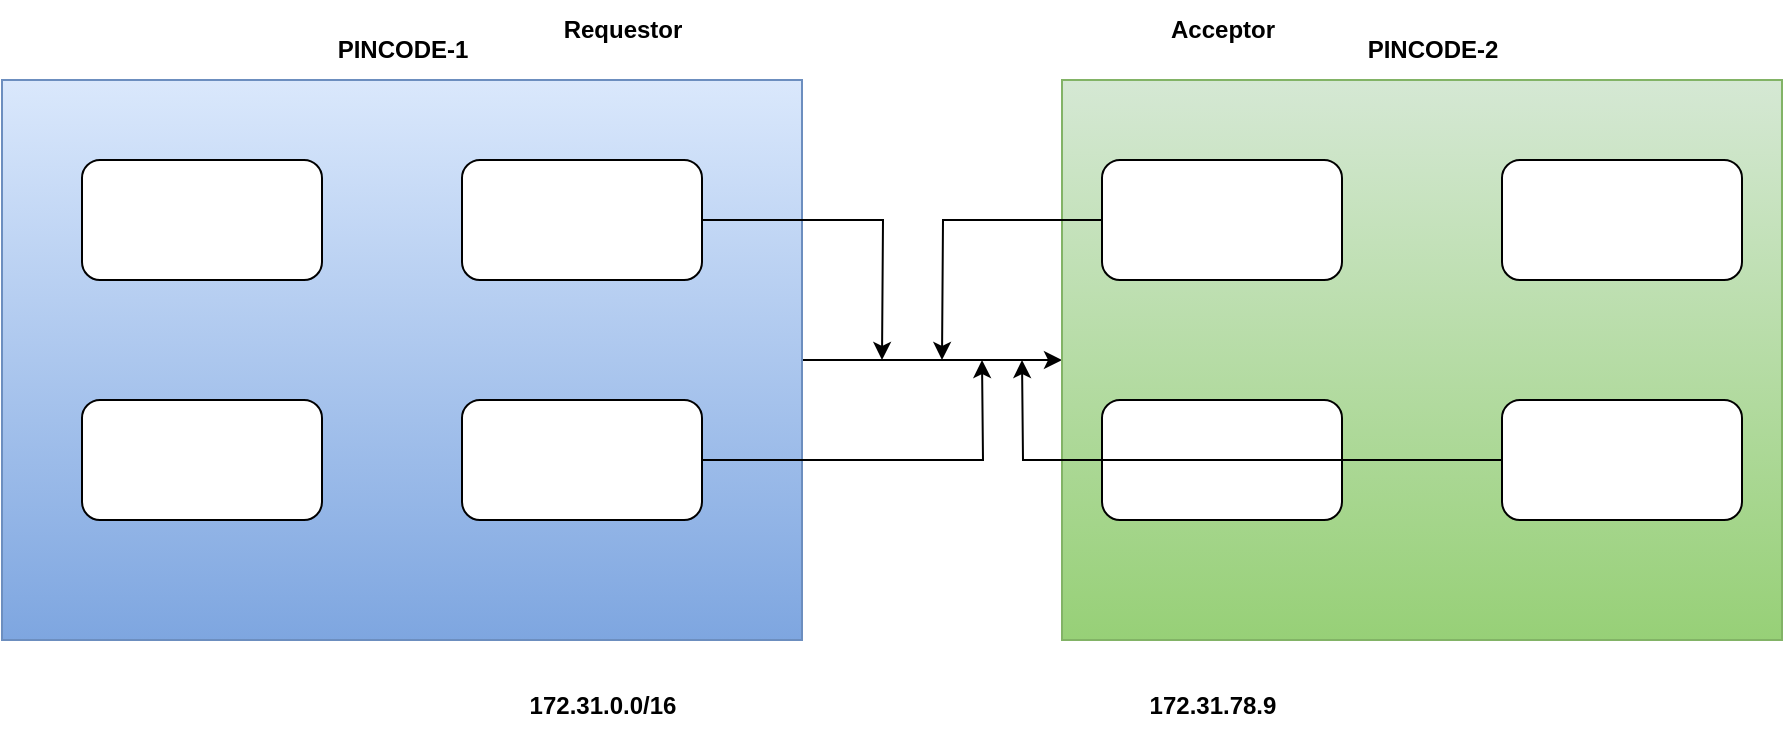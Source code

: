 <mxfile version="24.7.16">
  <diagram name="Page-1" id="jPD0wZZ7ZelV1zBl5TWo">
    <mxGraphModel dx="1050" dy="583" grid="1" gridSize="10" guides="1" tooltips="1" connect="1" arrows="1" fold="1" page="1" pageScale="1" pageWidth="850" pageHeight="1100" math="0" shadow="0">
      <root>
        <mxCell id="0" />
        <mxCell id="1" parent="0" />
        <mxCell id="LaAt23HZZE6vPGyiLLGw-12" style="edgeStyle=orthogonalEdgeStyle;rounded=0;orthogonalLoop=1;jettySize=auto;html=1;entryX=0;entryY=0.5;entryDx=0;entryDy=0;" edge="1" parent="1" source="LaAt23HZZE6vPGyiLLGw-1" target="LaAt23HZZE6vPGyiLLGw-2">
          <mxGeometry relative="1" as="geometry" />
        </mxCell>
        <mxCell id="LaAt23HZZE6vPGyiLLGw-1" value="" style="rounded=0;whiteSpace=wrap;html=1;fillColor=#dae8fc;gradientColor=#7ea6e0;strokeColor=#6c8ebf;" vertex="1" parent="1">
          <mxGeometry y="40" width="400" height="280" as="geometry" />
        </mxCell>
        <mxCell id="LaAt23HZZE6vPGyiLLGw-2" value="" style="rounded=0;whiteSpace=wrap;html=1;fillColor=#d5e8d4;gradientColor=#97d077;strokeColor=#82b366;" vertex="1" parent="1">
          <mxGeometry x="530" y="40" width="360" height="280" as="geometry" />
        </mxCell>
        <mxCell id="LaAt23HZZE6vPGyiLLGw-3" value="" style="rounded=1;whiteSpace=wrap;html=1;" vertex="1" parent="1">
          <mxGeometry x="40" y="80" width="120" height="60" as="geometry" />
        </mxCell>
        <mxCell id="LaAt23HZZE6vPGyiLLGw-4" value="" style="rounded=1;whiteSpace=wrap;html=1;" vertex="1" parent="1">
          <mxGeometry x="40" y="200" width="120" height="60" as="geometry" />
        </mxCell>
        <mxCell id="LaAt23HZZE6vPGyiLLGw-15" style="edgeStyle=orthogonalEdgeStyle;rounded=0;orthogonalLoop=1;jettySize=auto;html=1;" edge="1" parent="1" source="LaAt23HZZE6vPGyiLLGw-5">
          <mxGeometry relative="1" as="geometry">
            <mxPoint x="440" y="180" as="targetPoint" />
          </mxGeometry>
        </mxCell>
        <mxCell id="LaAt23HZZE6vPGyiLLGw-5" value="" style="rounded=1;whiteSpace=wrap;html=1;" vertex="1" parent="1">
          <mxGeometry x="230" y="80" width="120" height="60" as="geometry" />
        </mxCell>
        <mxCell id="LaAt23HZZE6vPGyiLLGw-16" style="edgeStyle=orthogonalEdgeStyle;rounded=0;orthogonalLoop=1;jettySize=auto;html=1;" edge="1" parent="1" source="LaAt23HZZE6vPGyiLLGw-6">
          <mxGeometry relative="1" as="geometry">
            <mxPoint x="490" y="180" as="targetPoint" />
          </mxGeometry>
        </mxCell>
        <mxCell id="LaAt23HZZE6vPGyiLLGw-6" value="" style="rounded=1;whiteSpace=wrap;html=1;" vertex="1" parent="1">
          <mxGeometry x="230" y="200" width="120" height="60" as="geometry" />
        </mxCell>
        <mxCell id="LaAt23HZZE6vPGyiLLGw-17" style="edgeStyle=orthogonalEdgeStyle;rounded=0;orthogonalLoop=1;jettySize=auto;html=1;" edge="1" parent="1" source="LaAt23HZZE6vPGyiLLGw-7">
          <mxGeometry relative="1" as="geometry">
            <mxPoint x="470" y="180" as="targetPoint" />
          </mxGeometry>
        </mxCell>
        <mxCell id="LaAt23HZZE6vPGyiLLGw-7" value="" style="rounded=1;whiteSpace=wrap;html=1;" vertex="1" parent="1">
          <mxGeometry x="550" y="80" width="120" height="60" as="geometry" />
        </mxCell>
        <mxCell id="LaAt23HZZE6vPGyiLLGw-8" value="" style="rounded=1;whiteSpace=wrap;html=1;" vertex="1" parent="1">
          <mxGeometry x="550" y="200" width="120" height="60" as="geometry" />
        </mxCell>
        <mxCell id="LaAt23HZZE6vPGyiLLGw-9" value="" style="rounded=1;whiteSpace=wrap;html=1;" vertex="1" parent="1">
          <mxGeometry x="750" y="80" width="120" height="60" as="geometry" />
        </mxCell>
        <mxCell id="LaAt23HZZE6vPGyiLLGw-18" style="edgeStyle=orthogonalEdgeStyle;rounded=0;orthogonalLoop=1;jettySize=auto;html=1;" edge="1" parent="1" source="LaAt23HZZE6vPGyiLLGw-10">
          <mxGeometry relative="1" as="geometry">
            <mxPoint x="510" y="180" as="targetPoint" />
          </mxGeometry>
        </mxCell>
        <mxCell id="LaAt23HZZE6vPGyiLLGw-10" value="" style="rounded=1;whiteSpace=wrap;html=1;" vertex="1" parent="1">
          <mxGeometry x="750" y="200" width="120" height="60" as="geometry" />
        </mxCell>
        <mxCell id="LaAt23HZZE6vPGyiLLGw-13" value="&lt;b&gt;PINCODE-1&lt;/b&gt;" style="text;html=1;align=center;verticalAlign=middle;resizable=0;points=[];autosize=1;strokeColor=none;fillColor=none;" vertex="1" parent="1">
          <mxGeometry x="155" y="10" width="90" height="30" as="geometry" />
        </mxCell>
        <mxCell id="LaAt23HZZE6vPGyiLLGw-14" value="&lt;b&gt;PINCODE-2&lt;/b&gt;" style="text;html=1;align=center;verticalAlign=middle;resizable=0;points=[];autosize=1;strokeColor=none;fillColor=none;" vertex="1" parent="1">
          <mxGeometry x="670" y="10" width="90" height="30" as="geometry" />
        </mxCell>
        <mxCell id="LaAt23HZZE6vPGyiLLGw-19" value="&lt;b&gt;Requestor&lt;/b&gt;" style="text;html=1;align=center;verticalAlign=middle;resizable=0;points=[];autosize=1;strokeColor=none;fillColor=none;" vertex="1" parent="1">
          <mxGeometry x="270" width="80" height="30" as="geometry" />
        </mxCell>
        <mxCell id="LaAt23HZZE6vPGyiLLGw-20" value="&lt;b&gt;Acceptor&lt;/b&gt;" style="text;html=1;align=center;verticalAlign=middle;resizable=0;points=[];autosize=1;strokeColor=none;fillColor=none;" vertex="1" parent="1">
          <mxGeometry x="570" width="80" height="30" as="geometry" />
        </mxCell>
        <mxCell id="LaAt23HZZE6vPGyiLLGw-21" value="&lt;b&gt;172.31.78.9&lt;/b&gt;" style="text;html=1;align=center;verticalAlign=middle;resizable=0;points=[];autosize=1;strokeColor=none;fillColor=none;" vertex="1" parent="1">
          <mxGeometry x="560" y="338" width="90" height="30" as="geometry" />
        </mxCell>
        <mxCell id="LaAt23HZZE6vPGyiLLGw-22" value="&lt;b&gt;172.31.0.0/16&lt;/b&gt;" style="text;html=1;align=center;verticalAlign=middle;resizable=0;points=[];autosize=1;strokeColor=none;fillColor=none;" vertex="1" parent="1">
          <mxGeometry x="250" y="338" width="100" height="30" as="geometry" />
        </mxCell>
      </root>
    </mxGraphModel>
  </diagram>
</mxfile>
